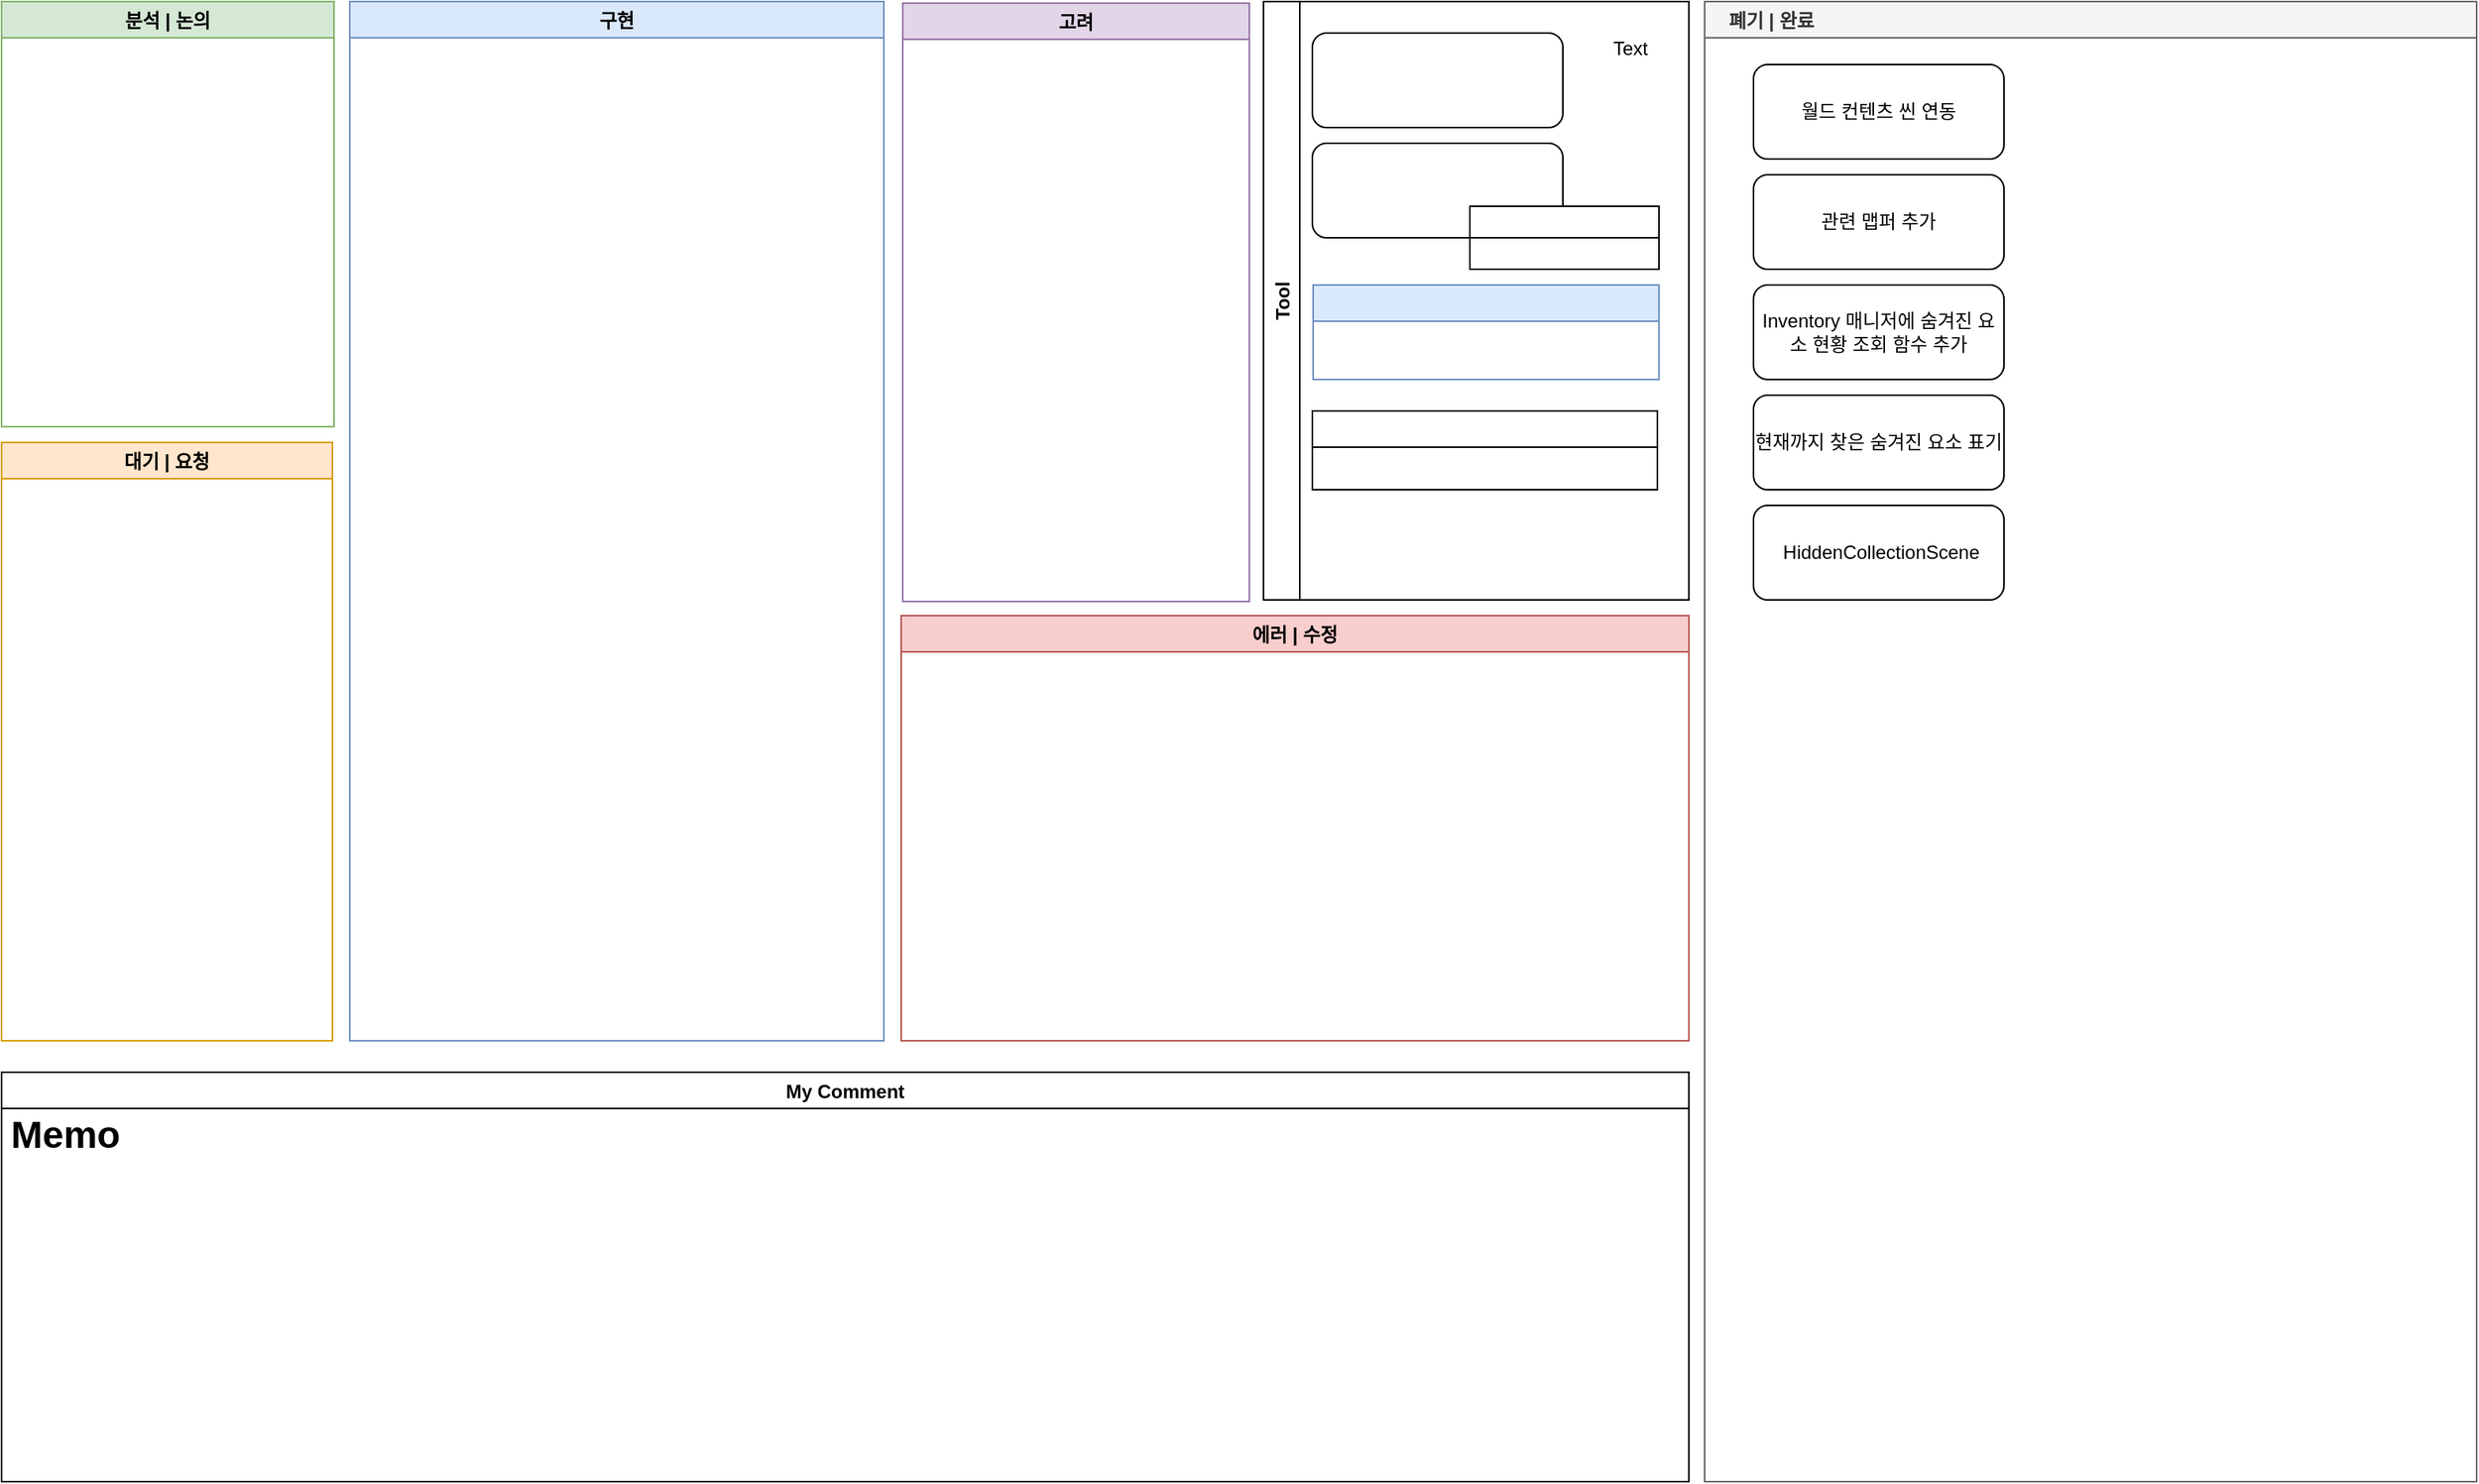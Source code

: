 <mxfile version="20.2.0" type="github"><diagram id="sQ8EXhfYu_Z4RW1TYD9f" name="Page-1"><mxGraphModel dx="1422" dy="762" grid="1" gridSize="10" guides="1" tooltips="1" connect="0" arrows="1" fold="1" page="1" pageScale="1" pageWidth="827" pageHeight="1169" math="0" shadow="0"><root><mxCell id="0"/><mxCell id="1" parent="0"/><mxCell id="wOnGFkAYj0Utu0_wV-MN-16" value="구현" style="swimlane;fillColor=#dae8fc;strokeColor=#6c8ebf;" parent="1" vertex="1"><mxGeometry x="270" y="50" width="339" height="660" as="geometry"/></mxCell><mxCell id="wOnGFkAYj0Utu0_wV-MN-17" value="분석 | 논의" style="swimlane;strokeColor=#82b366;fillColor=#D5E8D4;" parent="1" vertex="1"><mxGeometry x="49" y="50" width="211" height="270" as="geometry"/></mxCell><mxCell id="wOnGFkAYj0Utu0_wV-MN-18" value="고려" style="swimlane;fillColor=#e1d5e7;strokeColor=#9673a6;" parent="1" vertex="1"><mxGeometry x="621" y="51" width="220" height="380" as="geometry"/></mxCell><mxCell id="MTrl5ynQiznJmTlUDSWs-4" value="대기 | 요청" style="swimlane;strokeColor=#d79b00;fillColor=#ffe6cc;" parent="1" vertex="1"><mxGeometry x="49" y="330" width="210" height="380" as="geometry"/></mxCell><mxCell id="9A0mLHsorhuxDrabdEOj-9" value="에러 | 수정" style="swimlane;fillColor=#f8cecc;strokeColor=#b85450;startSize=23;" parent="1" vertex="1"><mxGeometry x="620" y="440" width="500" height="270" as="geometry"><mxRectangle x="620" y="440" width="90" height="23" as="alternateBounds"/></mxGeometry></mxCell><mxCell id="hDPYIisuoytdxOGGVnbc-3" value="    폐기 | 완료" style="swimlane;strokeColor=#666666;fillColor=#f5f5f5;fontColor=#333333;align=left;" parent="1" vertex="1"><mxGeometry x="1130" y="50" width="490" height="940" as="geometry"><mxRectangle x="1130" y="50" width="90" height="23" as="alternateBounds"/></mxGeometry></mxCell><mxCell id="7CCVxl33b37e4v3HeEtN-1" value="월드 컨텐츠 씬 연동" style="rounded=1;whiteSpace=wrap;html=1;" parent="hDPYIisuoytdxOGGVnbc-3" vertex="1"><mxGeometry x="31" y="40" width="159" height="60" as="geometry"/></mxCell><mxCell id="6l8RlusYWvHDSwRsuFOr-1" value="관련 맵퍼 추가" style="rounded=1;whiteSpace=wrap;html=1;" parent="hDPYIisuoytdxOGGVnbc-3" vertex="1"><mxGeometry x="31" y="110" width="159" height="60" as="geometry"/></mxCell><mxCell id="6l8RlusYWvHDSwRsuFOr-2" value="Inventory 매니저에 숨겨진 요소 현황 조회 함수 추가" style="rounded=1;whiteSpace=wrap;html=1;" parent="hDPYIisuoytdxOGGVnbc-3" vertex="1"><mxGeometry x="31" y="180" width="159" height="60" as="geometry"/></mxCell><mxCell id="6l8RlusYWvHDSwRsuFOr-3" value="현재까지 찾은 숨겨진 요소 표기" style="rounded=1;whiteSpace=wrap;html=1;" parent="hDPYIisuoytdxOGGVnbc-3" vertex="1"><mxGeometry x="31" y="250" width="159" height="60" as="geometry"/></mxCell><mxCell id="6l8RlusYWvHDSwRsuFOr-4" value="&amp;nbsp;HiddenCollectionScene" style="rounded=1;whiteSpace=wrap;html=1;" parent="hDPYIisuoytdxOGGVnbc-3" vertex="1"><mxGeometry x="31" y="320" width="159" height="60" as="geometry"/></mxCell><mxCell id="6kkVd8V_ymKgZ0_L0vxy-3" value="My Comment" style="swimlane;" parent="1" vertex="1"><mxGeometry x="49" y="730" width="1071" height="260" as="geometry"><mxRectangle x="49" y="720" width="100" height="23" as="alternateBounds"/></mxGeometry></mxCell><mxCell id="KfCYHrgsOKh0RXw9eGPa-2" value="&lt;h1&gt;Memo&lt;/h1&gt;" style="text;html=1;strokeColor=none;fillColor=none;spacing=5;spacingTop=-20;whiteSpace=wrap;overflow=hidden;rounded=0;align=left;" parent="6kkVd8V_ymKgZ0_L0vxy-3" vertex="1"><mxGeometry x="1" y="20" width="1070" height="240" as="geometry"/></mxCell><mxCell id="oumLD8d3DvaTa1NXrWpt-27" value="Tool" style="swimlane;horizontal=0;" parent="1" vertex="1"><mxGeometry x="850" y="50" width="270" height="380" as="geometry"/></mxCell><mxCell id="oumLD8d3DvaTa1NXrWpt-31" value="" style="group" parent="oumLD8d3DvaTa1NXrWpt-27" vertex="1" connectable="0"><mxGeometry x="31" y="90" width="220" height="80" as="geometry"/></mxCell><mxCell id="oumLD8d3DvaTa1NXrWpt-28" value="" style="rounded=1;whiteSpace=wrap;html=1;" parent="oumLD8d3DvaTa1NXrWpt-31" vertex="1"><mxGeometry width="159" height="60" as="geometry"/></mxCell><mxCell id="oumLD8d3DvaTa1NXrWpt-29" value="" style="rounded=0;whiteSpace=wrap;html=1;" parent="oumLD8d3DvaTa1NXrWpt-31" vertex="1"><mxGeometry x="100" y="60" width="120" height="20" as="geometry"/></mxCell><mxCell id="oumLD8d3DvaTa1NXrWpt-30" value="" style="rounded=0;whiteSpace=wrap;html=1;" parent="oumLD8d3DvaTa1NXrWpt-31" vertex="1"><mxGeometry x="100" y="40" width="120" height="20" as="geometry"/></mxCell><mxCell id="oumLD8d3DvaTa1NXrWpt-32" value="" style="swimlane;fillColor=#dae8fc;strokeColor=#6c8ebf;" parent="oumLD8d3DvaTa1NXrWpt-27" vertex="1"><mxGeometry x="31.5" y="180" width="219.5" height="60" as="geometry"/></mxCell><mxCell id="oumLD8d3DvaTa1NXrWpt-34" value="" style="swimlane;" parent="oumLD8d3DvaTa1NXrWpt-27" vertex="1"><mxGeometry x="31" y="260" width="219" height="50" as="geometry"/></mxCell><mxCell id="Fb32EvJjGHJRLybvlaYY-3" value="Text" style="text;html=1;align=left;verticalAlign=middle;resizable=0;points=[];autosize=1;strokeColor=none;" parent="oumLD8d3DvaTa1NXrWpt-27" vertex="1"><mxGeometry x="220" y="20" width="40" height="20" as="geometry"/></mxCell><mxCell id="tH88tRurDEZZYX3UZ1Wb-1" value="" style="rounded=1;whiteSpace=wrap;html=1;" parent="oumLD8d3DvaTa1NXrWpt-27" vertex="1"><mxGeometry x="31" y="20" width="159" height="60" as="geometry"/></mxCell></root></mxGraphModel></diagram></mxfile>